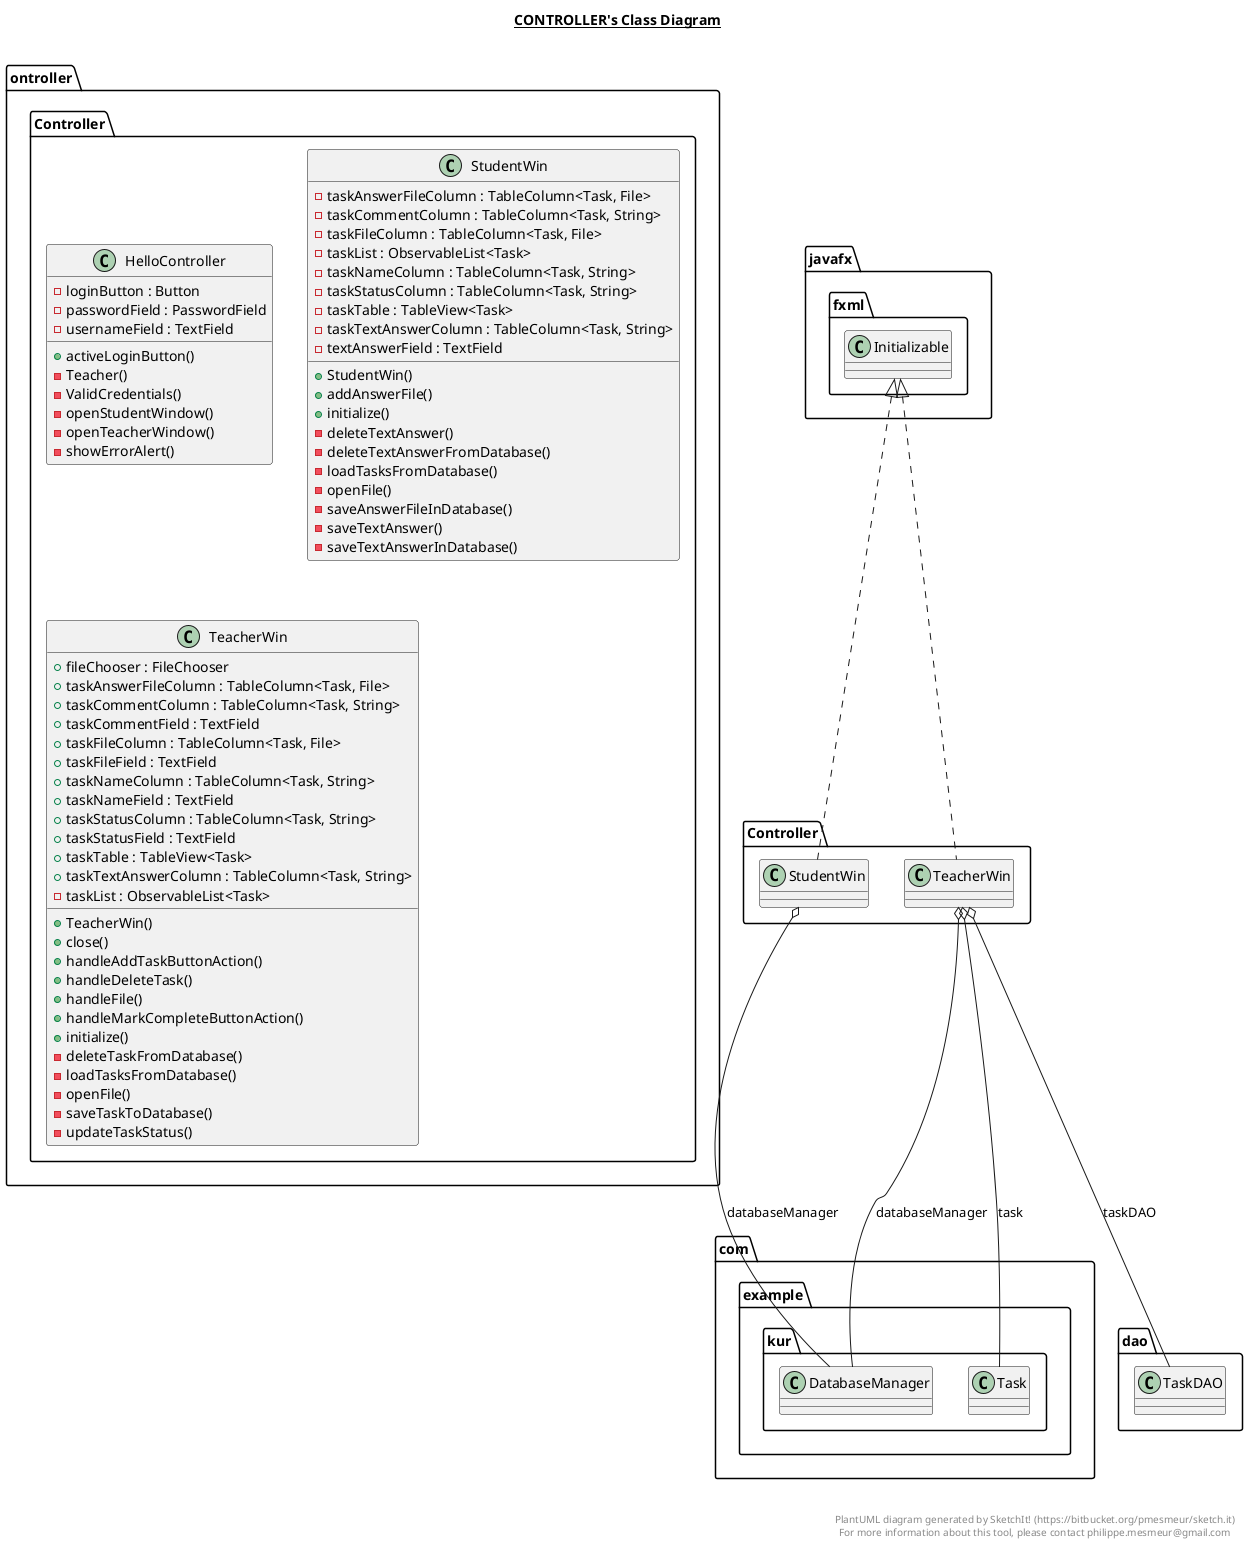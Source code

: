 @startuml

title __CONTROLLER's Class Diagram__\n


    namespace ontroller {
      class Controller.HelloController {
          - loginButton : Button
          - passwordField : PasswordField
          - usernameField : TextField
          + activeLoginButton()
          - Teacher()
          - ValidCredentials()
          - openStudentWindow()
          - openTeacherWindow()
          - showErrorAlert()
      }
    }




    namespace ontroller {
      class Controller.StudentWin {
          - taskAnswerFileColumn : TableColumn<Task, File>
          - taskCommentColumn : TableColumn<Task, String>
          - taskFileColumn : TableColumn<Task, File>
          - taskList : ObservableList<Task>
          - taskNameColumn : TableColumn<Task, String>
          - taskStatusColumn : TableColumn<Task, String>
          - taskTable : TableView<Task>
          - taskTextAnswerColumn : TableColumn<Task, String>
          - textAnswerField : TextField
          + StudentWin()
          + addAnswerFile()
          + initialize()
          - deleteTextAnswer()
          - deleteTextAnswerFromDatabase()
          - loadTasksFromDatabase()
          - openFile()
          - saveAnswerFileInDatabase()
          - saveTextAnswer()
          - saveTextAnswerInDatabase()
      }
    }

  


    namespace ontroller {
      class Controller.TeacherWin {
          + fileChooser : FileChooser
          + taskAnswerFileColumn : TableColumn<Task, File>
          + taskCommentColumn : TableColumn<Task, String>
          + taskCommentField : TextField
          + taskFileColumn : TableColumn<Task, File>
          + taskFileField : TextField
          + taskNameColumn : TableColumn<Task, String>
          + taskNameField : TextField
          + taskStatusColumn : TableColumn<Task, String>
          + taskStatusField : TextField
          + taskTable : TableView<Task>
          + taskTextAnswerColumn : TableColumn<Task, String>
          - taskList : ObservableList<Task>
          + TeacherWin()
          + close()
          + handleAddTaskButtonAction()
          + handleDeleteTask()
          + handleFile()
          + handleMarkCompleteButtonAction()
          + initialize()
          - deleteTaskFromDatabase()
          - loadTasksFromDatabase()
          - openFile()
          - saveTaskToDatabase()
          - updateTaskStatus()
      }
    }

  

  Controller.StudentWin .up.|> javafx.fxml.Initializable
  Controller.StudentWin o-- com.example.kur.DatabaseManager : databaseManager
  Controller.TeacherWin .up.|> javafx.fxml.Initializable
  Controller.TeacherWin o-- com.example.kur.DatabaseManager : databaseManager
  Controller.TeacherWin o-- com.example.kur.Task : task
  Controller.TeacherWin o-- dao.TaskDAO : taskDAO


right footer


PlantUML diagram generated by SketchIt! (https://bitbucket.org/pmesmeur/sketch.it)
For more information about this tool, please contact philippe.mesmeur@gmail.com
endfooter

@enduml
